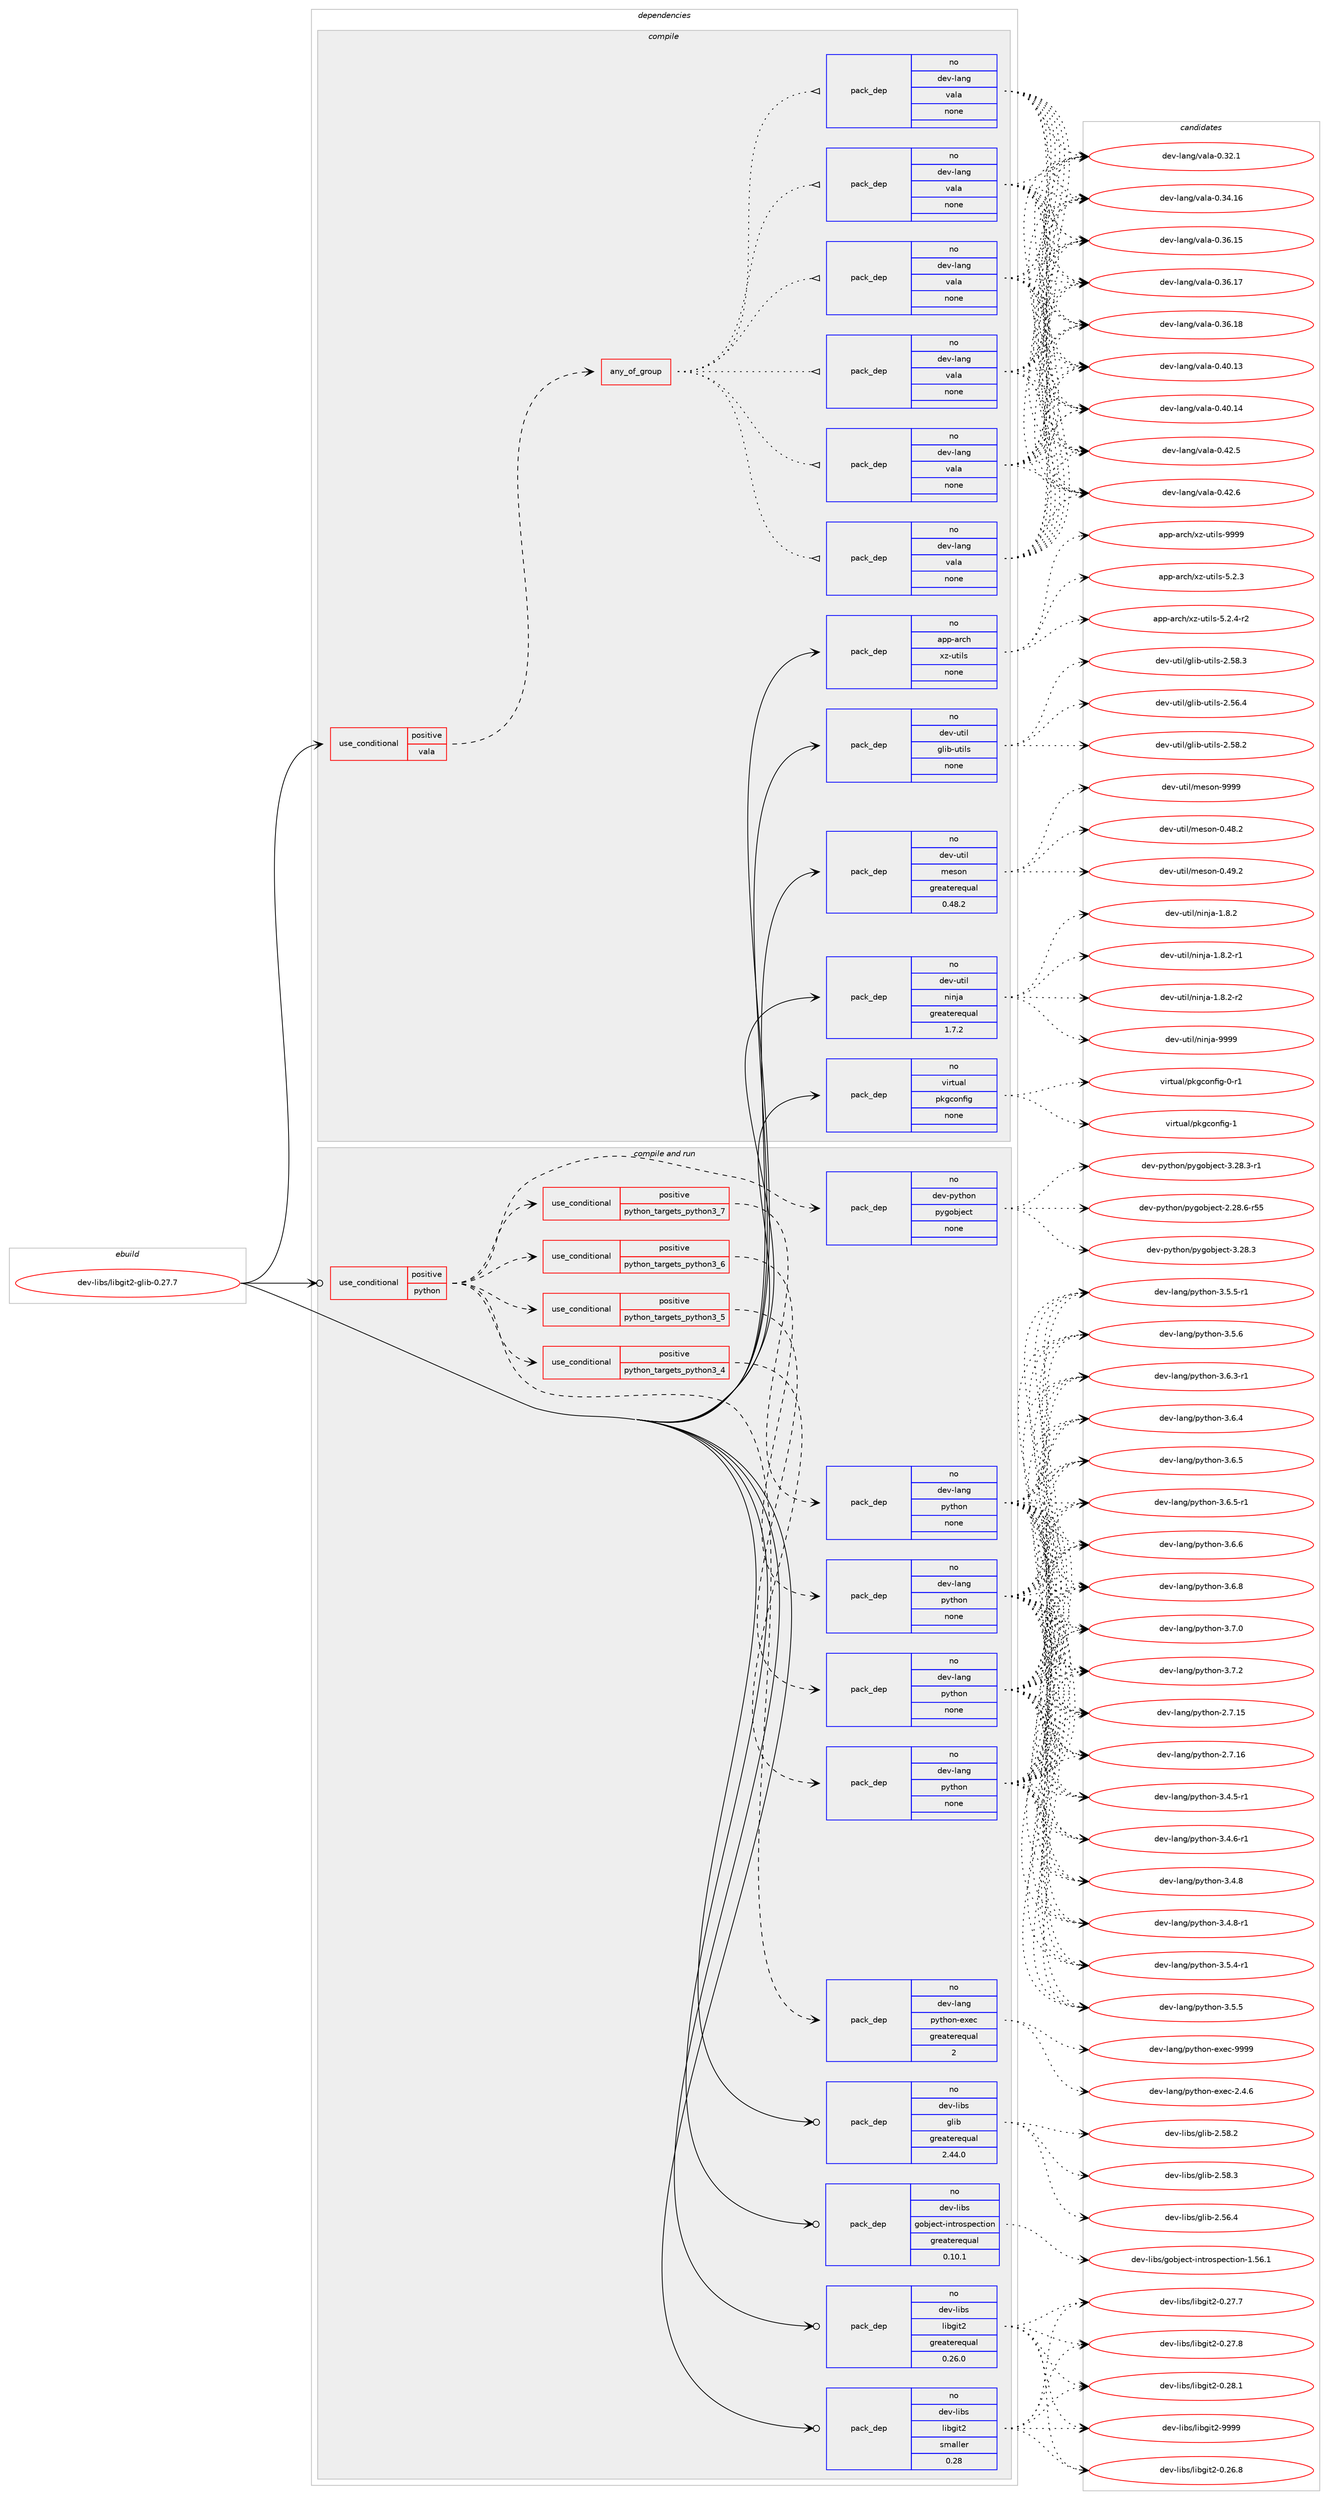 digraph prolog {

# *************
# Graph options
# *************

newrank=true;
concentrate=true;
compound=true;
graph [rankdir=LR,fontname=Helvetica,fontsize=10,ranksep=1.5];#, ranksep=2.5, nodesep=0.2];
edge  [arrowhead=vee];
node  [fontname=Helvetica,fontsize=10];

# **********
# The ebuild
# **********

subgraph cluster_leftcol {
color=gray;
rank=same;
label=<<i>ebuild</i>>;
id [label="dev-libs/libgit2-glib-0.27.7", color=red, width=4, href="../dev-libs/libgit2-glib-0.27.7.svg"];
}

# ****************
# The dependencies
# ****************

subgraph cluster_midcol {
color=gray;
label=<<i>dependencies</i>>;
subgraph cluster_compile {
fillcolor="#eeeeee";
style=filled;
label=<<i>compile</i>>;
subgraph cond366015 {
dependency1368051 [label=<<TABLE BORDER="0" CELLBORDER="1" CELLSPACING="0" CELLPADDING="4"><TR><TD ROWSPAN="3" CELLPADDING="10">use_conditional</TD></TR><TR><TD>positive</TD></TR><TR><TD>vala</TD></TR></TABLE>>, shape=none, color=red];
subgraph any22267 {
dependency1368052 [label=<<TABLE BORDER="0" CELLBORDER="1" CELLSPACING="0" CELLPADDING="4"><TR><TD CELLPADDING="10">any_of_group</TD></TR></TABLE>>, shape=none, color=red];subgraph pack979217 {
dependency1368053 [label=<<TABLE BORDER="0" CELLBORDER="1" CELLSPACING="0" CELLPADDING="4" WIDTH="220"><TR><TD ROWSPAN="6" CELLPADDING="30">pack_dep</TD></TR><TR><TD WIDTH="110">no</TD></TR><TR><TD>dev-lang</TD></TR><TR><TD>vala</TD></TR><TR><TD>none</TD></TR><TR><TD></TD></TR></TABLE>>, shape=none, color=blue];
}
dependency1368052:e -> dependency1368053:w [weight=20,style="dotted",arrowhead="oinv"];
subgraph pack979218 {
dependency1368054 [label=<<TABLE BORDER="0" CELLBORDER="1" CELLSPACING="0" CELLPADDING="4" WIDTH="220"><TR><TD ROWSPAN="6" CELLPADDING="30">pack_dep</TD></TR><TR><TD WIDTH="110">no</TD></TR><TR><TD>dev-lang</TD></TR><TR><TD>vala</TD></TR><TR><TD>none</TD></TR><TR><TD></TD></TR></TABLE>>, shape=none, color=blue];
}
dependency1368052:e -> dependency1368054:w [weight=20,style="dotted",arrowhead="oinv"];
subgraph pack979219 {
dependency1368055 [label=<<TABLE BORDER="0" CELLBORDER="1" CELLSPACING="0" CELLPADDING="4" WIDTH="220"><TR><TD ROWSPAN="6" CELLPADDING="30">pack_dep</TD></TR><TR><TD WIDTH="110">no</TD></TR><TR><TD>dev-lang</TD></TR><TR><TD>vala</TD></TR><TR><TD>none</TD></TR><TR><TD></TD></TR></TABLE>>, shape=none, color=blue];
}
dependency1368052:e -> dependency1368055:w [weight=20,style="dotted",arrowhead="oinv"];
subgraph pack979220 {
dependency1368056 [label=<<TABLE BORDER="0" CELLBORDER="1" CELLSPACING="0" CELLPADDING="4" WIDTH="220"><TR><TD ROWSPAN="6" CELLPADDING="30">pack_dep</TD></TR><TR><TD WIDTH="110">no</TD></TR><TR><TD>dev-lang</TD></TR><TR><TD>vala</TD></TR><TR><TD>none</TD></TR><TR><TD></TD></TR></TABLE>>, shape=none, color=blue];
}
dependency1368052:e -> dependency1368056:w [weight=20,style="dotted",arrowhead="oinv"];
subgraph pack979221 {
dependency1368057 [label=<<TABLE BORDER="0" CELLBORDER="1" CELLSPACING="0" CELLPADDING="4" WIDTH="220"><TR><TD ROWSPAN="6" CELLPADDING="30">pack_dep</TD></TR><TR><TD WIDTH="110">no</TD></TR><TR><TD>dev-lang</TD></TR><TR><TD>vala</TD></TR><TR><TD>none</TD></TR><TR><TD></TD></TR></TABLE>>, shape=none, color=blue];
}
dependency1368052:e -> dependency1368057:w [weight=20,style="dotted",arrowhead="oinv"];
subgraph pack979222 {
dependency1368058 [label=<<TABLE BORDER="0" CELLBORDER="1" CELLSPACING="0" CELLPADDING="4" WIDTH="220"><TR><TD ROWSPAN="6" CELLPADDING="30">pack_dep</TD></TR><TR><TD WIDTH="110">no</TD></TR><TR><TD>dev-lang</TD></TR><TR><TD>vala</TD></TR><TR><TD>none</TD></TR><TR><TD></TD></TR></TABLE>>, shape=none, color=blue];
}
dependency1368052:e -> dependency1368058:w [weight=20,style="dotted",arrowhead="oinv"];
}
dependency1368051:e -> dependency1368052:w [weight=20,style="dashed",arrowhead="vee"];
}
id:e -> dependency1368051:w [weight=20,style="solid",arrowhead="vee"];
subgraph pack979223 {
dependency1368059 [label=<<TABLE BORDER="0" CELLBORDER="1" CELLSPACING="0" CELLPADDING="4" WIDTH="220"><TR><TD ROWSPAN="6" CELLPADDING="30">pack_dep</TD></TR><TR><TD WIDTH="110">no</TD></TR><TR><TD>app-arch</TD></TR><TR><TD>xz-utils</TD></TR><TR><TD>none</TD></TR><TR><TD></TD></TR></TABLE>>, shape=none, color=blue];
}
id:e -> dependency1368059:w [weight=20,style="solid",arrowhead="vee"];
subgraph pack979224 {
dependency1368060 [label=<<TABLE BORDER="0" CELLBORDER="1" CELLSPACING="0" CELLPADDING="4" WIDTH="220"><TR><TD ROWSPAN="6" CELLPADDING="30">pack_dep</TD></TR><TR><TD WIDTH="110">no</TD></TR><TR><TD>dev-util</TD></TR><TR><TD>glib-utils</TD></TR><TR><TD>none</TD></TR><TR><TD></TD></TR></TABLE>>, shape=none, color=blue];
}
id:e -> dependency1368060:w [weight=20,style="solid",arrowhead="vee"];
subgraph pack979225 {
dependency1368061 [label=<<TABLE BORDER="0" CELLBORDER="1" CELLSPACING="0" CELLPADDING="4" WIDTH="220"><TR><TD ROWSPAN="6" CELLPADDING="30">pack_dep</TD></TR><TR><TD WIDTH="110">no</TD></TR><TR><TD>dev-util</TD></TR><TR><TD>meson</TD></TR><TR><TD>greaterequal</TD></TR><TR><TD>0.48.2</TD></TR></TABLE>>, shape=none, color=blue];
}
id:e -> dependency1368061:w [weight=20,style="solid",arrowhead="vee"];
subgraph pack979226 {
dependency1368062 [label=<<TABLE BORDER="0" CELLBORDER="1" CELLSPACING="0" CELLPADDING="4" WIDTH="220"><TR><TD ROWSPAN="6" CELLPADDING="30">pack_dep</TD></TR><TR><TD WIDTH="110">no</TD></TR><TR><TD>dev-util</TD></TR><TR><TD>ninja</TD></TR><TR><TD>greaterequal</TD></TR><TR><TD>1.7.2</TD></TR></TABLE>>, shape=none, color=blue];
}
id:e -> dependency1368062:w [weight=20,style="solid",arrowhead="vee"];
subgraph pack979227 {
dependency1368063 [label=<<TABLE BORDER="0" CELLBORDER="1" CELLSPACING="0" CELLPADDING="4" WIDTH="220"><TR><TD ROWSPAN="6" CELLPADDING="30">pack_dep</TD></TR><TR><TD WIDTH="110">no</TD></TR><TR><TD>virtual</TD></TR><TR><TD>pkgconfig</TD></TR><TR><TD>none</TD></TR><TR><TD></TD></TR></TABLE>>, shape=none, color=blue];
}
id:e -> dependency1368063:w [weight=20,style="solid",arrowhead="vee"];
}
subgraph cluster_compileandrun {
fillcolor="#eeeeee";
style=filled;
label=<<i>compile and run</i>>;
subgraph cond366016 {
dependency1368064 [label=<<TABLE BORDER="0" CELLBORDER="1" CELLSPACING="0" CELLPADDING="4"><TR><TD ROWSPAN="3" CELLPADDING="10">use_conditional</TD></TR><TR><TD>positive</TD></TR><TR><TD>python</TD></TR></TABLE>>, shape=none, color=red];
subgraph cond366017 {
dependency1368065 [label=<<TABLE BORDER="0" CELLBORDER="1" CELLSPACING="0" CELLPADDING="4"><TR><TD ROWSPAN="3" CELLPADDING="10">use_conditional</TD></TR><TR><TD>positive</TD></TR><TR><TD>python_targets_python3_4</TD></TR></TABLE>>, shape=none, color=red];
subgraph pack979228 {
dependency1368066 [label=<<TABLE BORDER="0" CELLBORDER="1" CELLSPACING="0" CELLPADDING="4" WIDTH="220"><TR><TD ROWSPAN="6" CELLPADDING="30">pack_dep</TD></TR><TR><TD WIDTH="110">no</TD></TR><TR><TD>dev-lang</TD></TR><TR><TD>python</TD></TR><TR><TD>none</TD></TR><TR><TD></TD></TR></TABLE>>, shape=none, color=blue];
}
dependency1368065:e -> dependency1368066:w [weight=20,style="dashed",arrowhead="vee"];
}
dependency1368064:e -> dependency1368065:w [weight=20,style="dashed",arrowhead="vee"];
subgraph cond366018 {
dependency1368067 [label=<<TABLE BORDER="0" CELLBORDER="1" CELLSPACING="0" CELLPADDING="4"><TR><TD ROWSPAN="3" CELLPADDING="10">use_conditional</TD></TR><TR><TD>positive</TD></TR><TR><TD>python_targets_python3_5</TD></TR></TABLE>>, shape=none, color=red];
subgraph pack979229 {
dependency1368068 [label=<<TABLE BORDER="0" CELLBORDER="1" CELLSPACING="0" CELLPADDING="4" WIDTH="220"><TR><TD ROWSPAN="6" CELLPADDING="30">pack_dep</TD></TR><TR><TD WIDTH="110">no</TD></TR><TR><TD>dev-lang</TD></TR><TR><TD>python</TD></TR><TR><TD>none</TD></TR><TR><TD></TD></TR></TABLE>>, shape=none, color=blue];
}
dependency1368067:e -> dependency1368068:w [weight=20,style="dashed",arrowhead="vee"];
}
dependency1368064:e -> dependency1368067:w [weight=20,style="dashed",arrowhead="vee"];
subgraph cond366019 {
dependency1368069 [label=<<TABLE BORDER="0" CELLBORDER="1" CELLSPACING="0" CELLPADDING="4"><TR><TD ROWSPAN="3" CELLPADDING="10">use_conditional</TD></TR><TR><TD>positive</TD></TR><TR><TD>python_targets_python3_6</TD></TR></TABLE>>, shape=none, color=red];
subgraph pack979230 {
dependency1368070 [label=<<TABLE BORDER="0" CELLBORDER="1" CELLSPACING="0" CELLPADDING="4" WIDTH="220"><TR><TD ROWSPAN="6" CELLPADDING="30">pack_dep</TD></TR><TR><TD WIDTH="110">no</TD></TR><TR><TD>dev-lang</TD></TR><TR><TD>python</TD></TR><TR><TD>none</TD></TR><TR><TD></TD></TR></TABLE>>, shape=none, color=blue];
}
dependency1368069:e -> dependency1368070:w [weight=20,style="dashed",arrowhead="vee"];
}
dependency1368064:e -> dependency1368069:w [weight=20,style="dashed",arrowhead="vee"];
subgraph cond366020 {
dependency1368071 [label=<<TABLE BORDER="0" CELLBORDER="1" CELLSPACING="0" CELLPADDING="4"><TR><TD ROWSPAN="3" CELLPADDING="10">use_conditional</TD></TR><TR><TD>positive</TD></TR><TR><TD>python_targets_python3_7</TD></TR></TABLE>>, shape=none, color=red];
subgraph pack979231 {
dependency1368072 [label=<<TABLE BORDER="0" CELLBORDER="1" CELLSPACING="0" CELLPADDING="4" WIDTH="220"><TR><TD ROWSPAN="6" CELLPADDING="30">pack_dep</TD></TR><TR><TD WIDTH="110">no</TD></TR><TR><TD>dev-lang</TD></TR><TR><TD>python</TD></TR><TR><TD>none</TD></TR><TR><TD></TD></TR></TABLE>>, shape=none, color=blue];
}
dependency1368071:e -> dependency1368072:w [weight=20,style="dashed",arrowhead="vee"];
}
dependency1368064:e -> dependency1368071:w [weight=20,style="dashed",arrowhead="vee"];
subgraph pack979232 {
dependency1368073 [label=<<TABLE BORDER="0" CELLBORDER="1" CELLSPACING="0" CELLPADDING="4" WIDTH="220"><TR><TD ROWSPAN="6" CELLPADDING="30">pack_dep</TD></TR><TR><TD WIDTH="110">no</TD></TR><TR><TD>dev-lang</TD></TR><TR><TD>python-exec</TD></TR><TR><TD>greaterequal</TD></TR><TR><TD>2</TD></TR></TABLE>>, shape=none, color=blue];
}
dependency1368064:e -> dependency1368073:w [weight=20,style="dashed",arrowhead="vee"];
subgraph pack979233 {
dependency1368074 [label=<<TABLE BORDER="0" CELLBORDER="1" CELLSPACING="0" CELLPADDING="4" WIDTH="220"><TR><TD ROWSPAN="6" CELLPADDING="30">pack_dep</TD></TR><TR><TD WIDTH="110">no</TD></TR><TR><TD>dev-python</TD></TR><TR><TD>pygobject</TD></TR><TR><TD>none</TD></TR><TR><TD></TD></TR></TABLE>>, shape=none, color=blue];
}
dependency1368064:e -> dependency1368074:w [weight=20,style="dashed",arrowhead="vee"];
}
id:e -> dependency1368064:w [weight=20,style="solid",arrowhead="odotvee"];
subgraph pack979234 {
dependency1368075 [label=<<TABLE BORDER="0" CELLBORDER="1" CELLSPACING="0" CELLPADDING="4" WIDTH="220"><TR><TD ROWSPAN="6" CELLPADDING="30">pack_dep</TD></TR><TR><TD WIDTH="110">no</TD></TR><TR><TD>dev-libs</TD></TR><TR><TD>glib</TD></TR><TR><TD>greaterequal</TD></TR><TR><TD>2.44.0</TD></TR></TABLE>>, shape=none, color=blue];
}
id:e -> dependency1368075:w [weight=20,style="solid",arrowhead="odotvee"];
subgraph pack979235 {
dependency1368076 [label=<<TABLE BORDER="0" CELLBORDER="1" CELLSPACING="0" CELLPADDING="4" WIDTH="220"><TR><TD ROWSPAN="6" CELLPADDING="30">pack_dep</TD></TR><TR><TD WIDTH="110">no</TD></TR><TR><TD>dev-libs</TD></TR><TR><TD>gobject-introspection</TD></TR><TR><TD>greaterequal</TD></TR><TR><TD>0.10.1</TD></TR></TABLE>>, shape=none, color=blue];
}
id:e -> dependency1368076:w [weight=20,style="solid",arrowhead="odotvee"];
subgraph pack979236 {
dependency1368077 [label=<<TABLE BORDER="0" CELLBORDER="1" CELLSPACING="0" CELLPADDING="4" WIDTH="220"><TR><TD ROWSPAN="6" CELLPADDING="30">pack_dep</TD></TR><TR><TD WIDTH="110">no</TD></TR><TR><TD>dev-libs</TD></TR><TR><TD>libgit2</TD></TR><TR><TD>greaterequal</TD></TR><TR><TD>0.26.0</TD></TR></TABLE>>, shape=none, color=blue];
}
id:e -> dependency1368077:w [weight=20,style="solid",arrowhead="odotvee"];
subgraph pack979237 {
dependency1368078 [label=<<TABLE BORDER="0" CELLBORDER="1" CELLSPACING="0" CELLPADDING="4" WIDTH="220"><TR><TD ROWSPAN="6" CELLPADDING="30">pack_dep</TD></TR><TR><TD WIDTH="110">no</TD></TR><TR><TD>dev-libs</TD></TR><TR><TD>libgit2</TD></TR><TR><TD>smaller</TD></TR><TR><TD>0.28</TD></TR></TABLE>>, shape=none, color=blue];
}
id:e -> dependency1368078:w [weight=20,style="solid",arrowhead="odotvee"];
}
subgraph cluster_run {
fillcolor="#eeeeee";
style=filled;
label=<<i>run</i>>;
}
}

# **************
# The candidates
# **************

subgraph cluster_choices {
rank=same;
color=gray;
label=<<i>candidates</i>>;

subgraph choice979217 {
color=black;
nodesep=1;
choice100101118451089711010347118971089745484651504649 [label="dev-lang/vala-0.32.1", color=red, width=4,href="../dev-lang/vala-0.32.1.svg"];
choice10010111845108971101034711897108974548465152464954 [label="dev-lang/vala-0.34.16", color=red, width=4,href="../dev-lang/vala-0.34.16.svg"];
choice10010111845108971101034711897108974548465154464953 [label="dev-lang/vala-0.36.15", color=red, width=4,href="../dev-lang/vala-0.36.15.svg"];
choice10010111845108971101034711897108974548465154464955 [label="dev-lang/vala-0.36.17", color=red, width=4,href="../dev-lang/vala-0.36.17.svg"];
choice10010111845108971101034711897108974548465154464956 [label="dev-lang/vala-0.36.18", color=red, width=4,href="../dev-lang/vala-0.36.18.svg"];
choice10010111845108971101034711897108974548465248464951 [label="dev-lang/vala-0.40.13", color=red, width=4,href="../dev-lang/vala-0.40.13.svg"];
choice10010111845108971101034711897108974548465248464952 [label="dev-lang/vala-0.40.14", color=red, width=4,href="../dev-lang/vala-0.40.14.svg"];
choice100101118451089711010347118971089745484652504653 [label="dev-lang/vala-0.42.5", color=red, width=4,href="../dev-lang/vala-0.42.5.svg"];
choice100101118451089711010347118971089745484652504654 [label="dev-lang/vala-0.42.6", color=red, width=4,href="../dev-lang/vala-0.42.6.svg"];
dependency1368053:e -> choice100101118451089711010347118971089745484651504649:w [style=dotted,weight="100"];
dependency1368053:e -> choice10010111845108971101034711897108974548465152464954:w [style=dotted,weight="100"];
dependency1368053:e -> choice10010111845108971101034711897108974548465154464953:w [style=dotted,weight="100"];
dependency1368053:e -> choice10010111845108971101034711897108974548465154464955:w [style=dotted,weight="100"];
dependency1368053:e -> choice10010111845108971101034711897108974548465154464956:w [style=dotted,weight="100"];
dependency1368053:e -> choice10010111845108971101034711897108974548465248464951:w [style=dotted,weight="100"];
dependency1368053:e -> choice10010111845108971101034711897108974548465248464952:w [style=dotted,weight="100"];
dependency1368053:e -> choice100101118451089711010347118971089745484652504653:w [style=dotted,weight="100"];
dependency1368053:e -> choice100101118451089711010347118971089745484652504654:w [style=dotted,weight="100"];
}
subgraph choice979218 {
color=black;
nodesep=1;
choice100101118451089711010347118971089745484651504649 [label="dev-lang/vala-0.32.1", color=red, width=4,href="../dev-lang/vala-0.32.1.svg"];
choice10010111845108971101034711897108974548465152464954 [label="dev-lang/vala-0.34.16", color=red, width=4,href="../dev-lang/vala-0.34.16.svg"];
choice10010111845108971101034711897108974548465154464953 [label="dev-lang/vala-0.36.15", color=red, width=4,href="../dev-lang/vala-0.36.15.svg"];
choice10010111845108971101034711897108974548465154464955 [label="dev-lang/vala-0.36.17", color=red, width=4,href="../dev-lang/vala-0.36.17.svg"];
choice10010111845108971101034711897108974548465154464956 [label="dev-lang/vala-0.36.18", color=red, width=4,href="../dev-lang/vala-0.36.18.svg"];
choice10010111845108971101034711897108974548465248464951 [label="dev-lang/vala-0.40.13", color=red, width=4,href="../dev-lang/vala-0.40.13.svg"];
choice10010111845108971101034711897108974548465248464952 [label="dev-lang/vala-0.40.14", color=red, width=4,href="../dev-lang/vala-0.40.14.svg"];
choice100101118451089711010347118971089745484652504653 [label="dev-lang/vala-0.42.5", color=red, width=4,href="../dev-lang/vala-0.42.5.svg"];
choice100101118451089711010347118971089745484652504654 [label="dev-lang/vala-0.42.6", color=red, width=4,href="../dev-lang/vala-0.42.6.svg"];
dependency1368054:e -> choice100101118451089711010347118971089745484651504649:w [style=dotted,weight="100"];
dependency1368054:e -> choice10010111845108971101034711897108974548465152464954:w [style=dotted,weight="100"];
dependency1368054:e -> choice10010111845108971101034711897108974548465154464953:w [style=dotted,weight="100"];
dependency1368054:e -> choice10010111845108971101034711897108974548465154464955:w [style=dotted,weight="100"];
dependency1368054:e -> choice10010111845108971101034711897108974548465154464956:w [style=dotted,weight="100"];
dependency1368054:e -> choice10010111845108971101034711897108974548465248464951:w [style=dotted,weight="100"];
dependency1368054:e -> choice10010111845108971101034711897108974548465248464952:w [style=dotted,weight="100"];
dependency1368054:e -> choice100101118451089711010347118971089745484652504653:w [style=dotted,weight="100"];
dependency1368054:e -> choice100101118451089711010347118971089745484652504654:w [style=dotted,weight="100"];
}
subgraph choice979219 {
color=black;
nodesep=1;
choice100101118451089711010347118971089745484651504649 [label="dev-lang/vala-0.32.1", color=red, width=4,href="../dev-lang/vala-0.32.1.svg"];
choice10010111845108971101034711897108974548465152464954 [label="dev-lang/vala-0.34.16", color=red, width=4,href="../dev-lang/vala-0.34.16.svg"];
choice10010111845108971101034711897108974548465154464953 [label="dev-lang/vala-0.36.15", color=red, width=4,href="../dev-lang/vala-0.36.15.svg"];
choice10010111845108971101034711897108974548465154464955 [label="dev-lang/vala-0.36.17", color=red, width=4,href="../dev-lang/vala-0.36.17.svg"];
choice10010111845108971101034711897108974548465154464956 [label="dev-lang/vala-0.36.18", color=red, width=4,href="../dev-lang/vala-0.36.18.svg"];
choice10010111845108971101034711897108974548465248464951 [label="dev-lang/vala-0.40.13", color=red, width=4,href="../dev-lang/vala-0.40.13.svg"];
choice10010111845108971101034711897108974548465248464952 [label="dev-lang/vala-0.40.14", color=red, width=4,href="../dev-lang/vala-0.40.14.svg"];
choice100101118451089711010347118971089745484652504653 [label="dev-lang/vala-0.42.5", color=red, width=4,href="../dev-lang/vala-0.42.5.svg"];
choice100101118451089711010347118971089745484652504654 [label="dev-lang/vala-0.42.6", color=red, width=4,href="../dev-lang/vala-0.42.6.svg"];
dependency1368055:e -> choice100101118451089711010347118971089745484651504649:w [style=dotted,weight="100"];
dependency1368055:e -> choice10010111845108971101034711897108974548465152464954:w [style=dotted,weight="100"];
dependency1368055:e -> choice10010111845108971101034711897108974548465154464953:w [style=dotted,weight="100"];
dependency1368055:e -> choice10010111845108971101034711897108974548465154464955:w [style=dotted,weight="100"];
dependency1368055:e -> choice10010111845108971101034711897108974548465154464956:w [style=dotted,weight="100"];
dependency1368055:e -> choice10010111845108971101034711897108974548465248464951:w [style=dotted,weight="100"];
dependency1368055:e -> choice10010111845108971101034711897108974548465248464952:w [style=dotted,weight="100"];
dependency1368055:e -> choice100101118451089711010347118971089745484652504653:w [style=dotted,weight="100"];
dependency1368055:e -> choice100101118451089711010347118971089745484652504654:w [style=dotted,weight="100"];
}
subgraph choice979220 {
color=black;
nodesep=1;
choice100101118451089711010347118971089745484651504649 [label="dev-lang/vala-0.32.1", color=red, width=4,href="../dev-lang/vala-0.32.1.svg"];
choice10010111845108971101034711897108974548465152464954 [label="dev-lang/vala-0.34.16", color=red, width=4,href="../dev-lang/vala-0.34.16.svg"];
choice10010111845108971101034711897108974548465154464953 [label="dev-lang/vala-0.36.15", color=red, width=4,href="../dev-lang/vala-0.36.15.svg"];
choice10010111845108971101034711897108974548465154464955 [label="dev-lang/vala-0.36.17", color=red, width=4,href="../dev-lang/vala-0.36.17.svg"];
choice10010111845108971101034711897108974548465154464956 [label="dev-lang/vala-0.36.18", color=red, width=4,href="../dev-lang/vala-0.36.18.svg"];
choice10010111845108971101034711897108974548465248464951 [label="dev-lang/vala-0.40.13", color=red, width=4,href="../dev-lang/vala-0.40.13.svg"];
choice10010111845108971101034711897108974548465248464952 [label="dev-lang/vala-0.40.14", color=red, width=4,href="../dev-lang/vala-0.40.14.svg"];
choice100101118451089711010347118971089745484652504653 [label="dev-lang/vala-0.42.5", color=red, width=4,href="../dev-lang/vala-0.42.5.svg"];
choice100101118451089711010347118971089745484652504654 [label="dev-lang/vala-0.42.6", color=red, width=4,href="../dev-lang/vala-0.42.6.svg"];
dependency1368056:e -> choice100101118451089711010347118971089745484651504649:w [style=dotted,weight="100"];
dependency1368056:e -> choice10010111845108971101034711897108974548465152464954:w [style=dotted,weight="100"];
dependency1368056:e -> choice10010111845108971101034711897108974548465154464953:w [style=dotted,weight="100"];
dependency1368056:e -> choice10010111845108971101034711897108974548465154464955:w [style=dotted,weight="100"];
dependency1368056:e -> choice10010111845108971101034711897108974548465154464956:w [style=dotted,weight="100"];
dependency1368056:e -> choice10010111845108971101034711897108974548465248464951:w [style=dotted,weight="100"];
dependency1368056:e -> choice10010111845108971101034711897108974548465248464952:w [style=dotted,weight="100"];
dependency1368056:e -> choice100101118451089711010347118971089745484652504653:w [style=dotted,weight="100"];
dependency1368056:e -> choice100101118451089711010347118971089745484652504654:w [style=dotted,weight="100"];
}
subgraph choice979221 {
color=black;
nodesep=1;
choice100101118451089711010347118971089745484651504649 [label="dev-lang/vala-0.32.1", color=red, width=4,href="../dev-lang/vala-0.32.1.svg"];
choice10010111845108971101034711897108974548465152464954 [label="dev-lang/vala-0.34.16", color=red, width=4,href="../dev-lang/vala-0.34.16.svg"];
choice10010111845108971101034711897108974548465154464953 [label="dev-lang/vala-0.36.15", color=red, width=4,href="../dev-lang/vala-0.36.15.svg"];
choice10010111845108971101034711897108974548465154464955 [label="dev-lang/vala-0.36.17", color=red, width=4,href="../dev-lang/vala-0.36.17.svg"];
choice10010111845108971101034711897108974548465154464956 [label="dev-lang/vala-0.36.18", color=red, width=4,href="../dev-lang/vala-0.36.18.svg"];
choice10010111845108971101034711897108974548465248464951 [label="dev-lang/vala-0.40.13", color=red, width=4,href="../dev-lang/vala-0.40.13.svg"];
choice10010111845108971101034711897108974548465248464952 [label="dev-lang/vala-0.40.14", color=red, width=4,href="../dev-lang/vala-0.40.14.svg"];
choice100101118451089711010347118971089745484652504653 [label="dev-lang/vala-0.42.5", color=red, width=4,href="../dev-lang/vala-0.42.5.svg"];
choice100101118451089711010347118971089745484652504654 [label="dev-lang/vala-0.42.6", color=red, width=4,href="../dev-lang/vala-0.42.6.svg"];
dependency1368057:e -> choice100101118451089711010347118971089745484651504649:w [style=dotted,weight="100"];
dependency1368057:e -> choice10010111845108971101034711897108974548465152464954:w [style=dotted,weight="100"];
dependency1368057:e -> choice10010111845108971101034711897108974548465154464953:w [style=dotted,weight="100"];
dependency1368057:e -> choice10010111845108971101034711897108974548465154464955:w [style=dotted,weight="100"];
dependency1368057:e -> choice10010111845108971101034711897108974548465154464956:w [style=dotted,weight="100"];
dependency1368057:e -> choice10010111845108971101034711897108974548465248464951:w [style=dotted,weight="100"];
dependency1368057:e -> choice10010111845108971101034711897108974548465248464952:w [style=dotted,weight="100"];
dependency1368057:e -> choice100101118451089711010347118971089745484652504653:w [style=dotted,weight="100"];
dependency1368057:e -> choice100101118451089711010347118971089745484652504654:w [style=dotted,weight="100"];
}
subgraph choice979222 {
color=black;
nodesep=1;
choice100101118451089711010347118971089745484651504649 [label="dev-lang/vala-0.32.1", color=red, width=4,href="../dev-lang/vala-0.32.1.svg"];
choice10010111845108971101034711897108974548465152464954 [label="dev-lang/vala-0.34.16", color=red, width=4,href="../dev-lang/vala-0.34.16.svg"];
choice10010111845108971101034711897108974548465154464953 [label="dev-lang/vala-0.36.15", color=red, width=4,href="../dev-lang/vala-0.36.15.svg"];
choice10010111845108971101034711897108974548465154464955 [label="dev-lang/vala-0.36.17", color=red, width=4,href="../dev-lang/vala-0.36.17.svg"];
choice10010111845108971101034711897108974548465154464956 [label="dev-lang/vala-0.36.18", color=red, width=4,href="../dev-lang/vala-0.36.18.svg"];
choice10010111845108971101034711897108974548465248464951 [label="dev-lang/vala-0.40.13", color=red, width=4,href="../dev-lang/vala-0.40.13.svg"];
choice10010111845108971101034711897108974548465248464952 [label="dev-lang/vala-0.40.14", color=red, width=4,href="../dev-lang/vala-0.40.14.svg"];
choice100101118451089711010347118971089745484652504653 [label="dev-lang/vala-0.42.5", color=red, width=4,href="../dev-lang/vala-0.42.5.svg"];
choice100101118451089711010347118971089745484652504654 [label="dev-lang/vala-0.42.6", color=red, width=4,href="../dev-lang/vala-0.42.6.svg"];
dependency1368058:e -> choice100101118451089711010347118971089745484651504649:w [style=dotted,weight="100"];
dependency1368058:e -> choice10010111845108971101034711897108974548465152464954:w [style=dotted,weight="100"];
dependency1368058:e -> choice10010111845108971101034711897108974548465154464953:w [style=dotted,weight="100"];
dependency1368058:e -> choice10010111845108971101034711897108974548465154464955:w [style=dotted,weight="100"];
dependency1368058:e -> choice10010111845108971101034711897108974548465154464956:w [style=dotted,weight="100"];
dependency1368058:e -> choice10010111845108971101034711897108974548465248464951:w [style=dotted,weight="100"];
dependency1368058:e -> choice10010111845108971101034711897108974548465248464952:w [style=dotted,weight="100"];
dependency1368058:e -> choice100101118451089711010347118971089745484652504653:w [style=dotted,weight="100"];
dependency1368058:e -> choice100101118451089711010347118971089745484652504654:w [style=dotted,weight="100"];
}
subgraph choice979223 {
color=black;
nodesep=1;
choice971121124597114991044712012245117116105108115455346504651 [label="app-arch/xz-utils-5.2.3", color=red, width=4,href="../app-arch/xz-utils-5.2.3.svg"];
choice9711211245971149910447120122451171161051081154553465046524511450 [label="app-arch/xz-utils-5.2.4-r2", color=red, width=4,href="../app-arch/xz-utils-5.2.4-r2.svg"];
choice9711211245971149910447120122451171161051081154557575757 [label="app-arch/xz-utils-9999", color=red, width=4,href="../app-arch/xz-utils-9999.svg"];
dependency1368059:e -> choice971121124597114991044712012245117116105108115455346504651:w [style=dotted,weight="100"];
dependency1368059:e -> choice9711211245971149910447120122451171161051081154553465046524511450:w [style=dotted,weight="100"];
dependency1368059:e -> choice9711211245971149910447120122451171161051081154557575757:w [style=dotted,weight="100"];
}
subgraph choice979224 {
color=black;
nodesep=1;
choice1001011184511711610510847103108105984511711610510811545504653544652 [label="dev-util/glib-utils-2.56.4", color=red, width=4,href="../dev-util/glib-utils-2.56.4.svg"];
choice1001011184511711610510847103108105984511711610510811545504653564650 [label="dev-util/glib-utils-2.58.2", color=red, width=4,href="../dev-util/glib-utils-2.58.2.svg"];
choice1001011184511711610510847103108105984511711610510811545504653564651 [label="dev-util/glib-utils-2.58.3", color=red, width=4,href="../dev-util/glib-utils-2.58.3.svg"];
dependency1368060:e -> choice1001011184511711610510847103108105984511711610510811545504653544652:w [style=dotted,weight="100"];
dependency1368060:e -> choice1001011184511711610510847103108105984511711610510811545504653564650:w [style=dotted,weight="100"];
dependency1368060:e -> choice1001011184511711610510847103108105984511711610510811545504653564651:w [style=dotted,weight="100"];
}
subgraph choice979225 {
color=black;
nodesep=1;
choice100101118451171161051084710910111511111045484652564650 [label="dev-util/meson-0.48.2", color=red, width=4,href="../dev-util/meson-0.48.2.svg"];
choice100101118451171161051084710910111511111045484652574650 [label="dev-util/meson-0.49.2", color=red, width=4,href="../dev-util/meson-0.49.2.svg"];
choice10010111845117116105108471091011151111104557575757 [label="dev-util/meson-9999", color=red, width=4,href="../dev-util/meson-9999.svg"];
dependency1368061:e -> choice100101118451171161051084710910111511111045484652564650:w [style=dotted,weight="100"];
dependency1368061:e -> choice100101118451171161051084710910111511111045484652574650:w [style=dotted,weight="100"];
dependency1368061:e -> choice10010111845117116105108471091011151111104557575757:w [style=dotted,weight="100"];
}
subgraph choice979226 {
color=black;
nodesep=1;
choice100101118451171161051084711010511010697454946564650 [label="dev-util/ninja-1.8.2", color=red, width=4,href="../dev-util/ninja-1.8.2.svg"];
choice1001011184511711610510847110105110106974549465646504511449 [label="dev-util/ninja-1.8.2-r1", color=red, width=4,href="../dev-util/ninja-1.8.2-r1.svg"];
choice1001011184511711610510847110105110106974549465646504511450 [label="dev-util/ninja-1.8.2-r2", color=red, width=4,href="../dev-util/ninja-1.8.2-r2.svg"];
choice1001011184511711610510847110105110106974557575757 [label="dev-util/ninja-9999", color=red, width=4,href="../dev-util/ninja-9999.svg"];
dependency1368062:e -> choice100101118451171161051084711010511010697454946564650:w [style=dotted,weight="100"];
dependency1368062:e -> choice1001011184511711610510847110105110106974549465646504511449:w [style=dotted,weight="100"];
dependency1368062:e -> choice1001011184511711610510847110105110106974549465646504511450:w [style=dotted,weight="100"];
dependency1368062:e -> choice1001011184511711610510847110105110106974557575757:w [style=dotted,weight="100"];
}
subgraph choice979227 {
color=black;
nodesep=1;
choice11810511411611797108471121071039911111010210510345484511449 [label="virtual/pkgconfig-0-r1", color=red, width=4,href="../virtual/pkgconfig-0-r1.svg"];
choice1181051141161179710847112107103991111101021051034549 [label="virtual/pkgconfig-1", color=red, width=4,href="../virtual/pkgconfig-1.svg"];
dependency1368063:e -> choice11810511411611797108471121071039911111010210510345484511449:w [style=dotted,weight="100"];
dependency1368063:e -> choice1181051141161179710847112107103991111101021051034549:w [style=dotted,weight="100"];
}
subgraph choice979228 {
color=black;
nodesep=1;
choice10010111845108971101034711212111610411111045504655464953 [label="dev-lang/python-2.7.15", color=red, width=4,href="../dev-lang/python-2.7.15.svg"];
choice10010111845108971101034711212111610411111045504655464954 [label="dev-lang/python-2.7.16", color=red, width=4,href="../dev-lang/python-2.7.16.svg"];
choice1001011184510897110103471121211161041111104551465246534511449 [label="dev-lang/python-3.4.5-r1", color=red, width=4,href="../dev-lang/python-3.4.5-r1.svg"];
choice1001011184510897110103471121211161041111104551465246544511449 [label="dev-lang/python-3.4.6-r1", color=red, width=4,href="../dev-lang/python-3.4.6-r1.svg"];
choice100101118451089711010347112121116104111110455146524656 [label="dev-lang/python-3.4.8", color=red, width=4,href="../dev-lang/python-3.4.8.svg"];
choice1001011184510897110103471121211161041111104551465246564511449 [label="dev-lang/python-3.4.8-r1", color=red, width=4,href="../dev-lang/python-3.4.8-r1.svg"];
choice1001011184510897110103471121211161041111104551465346524511449 [label="dev-lang/python-3.5.4-r1", color=red, width=4,href="../dev-lang/python-3.5.4-r1.svg"];
choice100101118451089711010347112121116104111110455146534653 [label="dev-lang/python-3.5.5", color=red, width=4,href="../dev-lang/python-3.5.5.svg"];
choice1001011184510897110103471121211161041111104551465346534511449 [label="dev-lang/python-3.5.5-r1", color=red, width=4,href="../dev-lang/python-3.5.5-r1.svg"];
choice100101118451089711010347112121116104111110455146534654 [label="dev-lang/python-3.5.6", color=red, width=4,href="../dev-lang/python-3.5.6.svg"];
choice1001011184510897110103471121211161041111104551465446514511449 [label="dev-lang/python-3.6.3-r1", color=red, width=4,href="../dev-lang/python-3.6.3-r1.svg"];
choice100101118451089711010347112121116104111110455146544652 [label="dev-lang/python-3.6.4", color=red, width=4,href="../dev-lang/python-3.6.4.svg"];
choice100101118451089711010347112121116104111110455146544653 [label="dev-lang/python-3.6.5", color=red, width=4,href="../dev-lang/python-3.6.5.svg"];
choice1001011184510897110103471121211161041111104551465446534511449 [label="dev-lang/python-3.6.5-r1", color=red, width=4,href="../dev-lang/python-3.6.5-r1.svg"];
choice100101118451089711010347112121116104111110455146544654 [label="dev-lang/python-3.6.6", color=red, width=4,href="../dev-lang/python-3.6.6.svg"];
choice100101118451089711010347112121116104111110455146544656 [label="dev-lang/python-3.6.8", color=red, width=4,href="../dev-lang/python-3.6.8.svg"];
choice100101118451089711010347112121116104111110455146554648 [label="dev-lang/python-3.7.0", color=red, width=4,href="../dev-lang/python-3.7.0.svg"];
choice100101118451089711010347112121116104111110455146554650 [label="dev-lang/python-3.7.2", color=red, width=4,href="../dev-lang/python-3.7.2.svg"];
dependency1368066:e -> choice10010111845108971101034711212111610411111045504655464953:w [style=dotted,weight="100"];
dependency1368066:e -> choice10010111845108971101034711212111610411111045504655464954:w [style=dotted,weight="100"];
dependency1368066:e -> choice1001011184510897110103471121211161041111104551465246534511449:w [style=dotted,weight="100"];
dependency1368066:e -> choice1001011184510897110103471121211161041111104551465246544511449:w [style=dotted,weight="100"];
dependency1368066:e -> choice100101118451089711010347112121116104111110455146524656:w [style=dotted,weight="100"];
dependency1368066:e -> choice1001011184510897110103471121211161041111104551465246564511449:w [style=dotted,weight="100"];
dependency1368066:e -> choice1001011184510897110103471121211161041111104551465346524511449:w [style=dotted,weight="100"];
dependency1368066:e -> choice100101118451089711010347112121116104111110455146534653:w [style=dotted,weight="100"];
dependency1368066:e -> choice1001011184510897110103471121211161041111104551465346534511449:w [style=dotted,weight="100"];
dependency1368066:e -> choice100101118451089711010347112121116104111110455146534654:w [style=dotted,weight="100"];
dependency1368066:e -> choice1001011184510897110103471121211161041111104551465446514511449:w [style=dotted,weight="100"];
dependency1368066:e -> choice100101118451089711010347112121116104111110455146544652:w [style=dotted,weight="100"];
dependency1368066:e -> choice100101118451089711010347112121116104111110455146544653:w [style=dotted,weight="100"];
dependency1368066:e -> choice1001011184510897110103471121211161041111104551465446534511449:w [style=dotted,weight="100"];
dependency1368066:e -> choice100101118451089711010347112121116104111110455146544654:w [style=dotted,weight="100"];
dependency1368066:e -> choice100101118451089711010347112121116104111110455146544656:w [style=dotted,weight="100"];
dependency1368066:e -> choice100101118451089711010347112121116104111110455146554648:w [style=dotted,weight="100"];
dependency1368066:e -> choice100101118451089711010347112121116104111110455146554650:w [style=dotted,weight="100"];
}
subgraph choice979229 {
color=black;
nodesep=1;
choice10010111845108971101034711212111610411111045504655464953 [label="dev-lang/python-2.7.15", color=red, width=4,href="../dev-lang/python-2.7.15.svg"];
choice10010111845108971101034711212111610411111045504655464954 [label="dev-lang/python-2.7.16", color=red, width=4,href="../dev-lang/python-2.7.16.svg"];
choice1001011184510897110103471121211161041111104551465246534511449 [label="dev-lang/python-3.4.5-r1", color=red, width=4,href="../dev-lang/python-3.4.5-r1.svg"];
choice1001011184510897110103471121211161041111104551465246544511449 [label="dev-lang/python-3.4.6-r1", color=red, width=4,href="../dev-lang/python-3.4.6-r1.svg"];
choice100101118451089711010347112121116104111110455146524656 [label="dev-lang/python-3.4.8", color=red, width=4,href="../dev-lang/python-3.4.8.svg"];
choice1001011184510897110103471121211161041111104551465246564511449 [label="dev-lang/python-3.4.8-r1", color=red, width=4,href="../dev-lang/python-3.4.8-r1.svg"];
choice1001011184510897110103471121211161041111104551465346524511449 [label="dev-lang/python-3.5.4-r1", color=red, width=4,href="../dev-lang/python-3.5.4-r1.svg"];
choice100101118451089711010347112121116104111110455146534653 [label="dev-lang/python-3.5.5", color=red, width=4,href="../dev-lang/python-3.5.5.svg"];
choice1001011184510897110103471121211161041111104551465346534511449 [label="dev-lang/python-3.5.5-r1", color=red, width=4,href="../dev-lang/python-3.5.5-r1.svg"];
choice100101118451089711010347112121116104111110455146534654 [label="dev-lang/python-3.5.6", color=red, width=4,href="../dev-lang/python-3.5.6.svg"];
choice1001011184510897110103471121211161041111104551465446514511449 [label="dev-lang/python-3.6.3-r1", color=red, width=4,href="../dev-lang/python-3.6.3-r1.svg"];
choice100101118451089711010347112121116104111110455146544652 [label="dev-lang/python-3.6.4", color=red, width=4,href="../dev-lang/python-3.6.4.svg"];
choice100101118451089711010347112121116104111110455146544653 [label="dev-lang/python-3.6.5", color=red, width=4,href="../dev-lang/python-3.6.5.svg"];
choice1001011184510897110103471121211161041111104551465446534511449 [label="dev-lang/python-3.6.5-r1", color=red, width=4,href="../dev-lang/python-3.6.5-r1.svg"];
choice100101118451089711010347112121116104111110455146544654 [label="dev-lang/python-3.6.6", color=red, width=4,href="../dev-lang/python-3.6.6.svg"];
choice100101118451089711010347112121116104111110455146544656 [label="dev-lang/python-3.6.8", color=red, width=4,href="../dev-lang/python-3.6.8.svg"];
choice100101118451089711010347112121116104111110455146554648 [label="dev-lang/python-3.7.0", color=red, width=4,href="../dev-lang/python-3.7.0.svg"];
choice100101118451089711010347112121116104111110455146554650 [label="dev-lang/python-3.7.2", color=red, width=4,href="../dev-lang/python-3.7.2.svg"];
dependency1368068:e -> choice10010111845108971101034711212111610411111045504655464953:w [style=dotted,weight="100"];
dependency1368068:e -> choice10010111845108971101034711212111610411111045504655464954:w [style=dotted,weight="100"];
dependency1368068:e -> choice1001011184510897110103471121211161041111104551465246534511449:w [style=dotted,weight="100"];
dependency1368068:e -> choice1001011184510897110103471121211161041111104551465246544511449:w [style=dotted,weight="100"];
dependency1368068:e -> choice100101118451089711010347112121116104111110455146524656:w [style=dotted,weight="100"];
dependency1368068:e -> choice1001011184510897110103471121211161041111104551465246564511449:w [style=dotted,weight="100"];
dependency1368068:e -> choice1001011184510897110103471121211161041111104551465346524511449:w [style=dotted,weight="100"];
dependency1368068:e -> choice100101118451089711010347112121116104111110455146534653:w [style=dotted,weight="100"];
dependency1368068:e -> choice1001011184510897110103471121211161041111104551465346534511449:w [style=dotted,weight="100"];
dependency1368068:e -> choice100101118451089711010347112121116104111110455146534654:w [style=dotted,weight="100"];
dependency1368068:e -> choice1001011184510897110103471121211161041111104551465446514511449:w [style=dotted,weight="100"];
dependency1368068:e -> choice100101118451089711010347112121116104111110455146544652:w [style=dotted,weight="100"];
dependency1368068:e -> choice100101118451089711010347112121116104111110455146544653:w [style=dotted,weight="100"];
dependency1368068:e -> choice1001011184510897110103471121211161041111104551465446534511449:w [style=dotted,weight="100"];
dependency1368068:e -> choice100101118451089711010347112121116104111110455146544654:w [style=dotted,weight="100"];
dependency1368068:e -> choice100101118451089711010347112121116104111110455146544656:w [style=dotted,weight="100"];
dependency1368068:e -> choice100101118451089711010347112121116104111110455146554648:w [style=dotted,weight="100"];
dependency1368068:e -> choice100101118451089711010347112121116104111110455146554650:w [style=dotted,weight="100"];
}
subgraph choice979230 {
color=black;
nodesep=1;
choice10010111845108971101034711212111610411111045504655464953 [label="dev-lang/python-2.7.15", color=red, width=4,href="../dev-lang/python-2.7.15.svg"];
choice10010111845108971101034711212111610411111045504655464954 [label="dev-lang/python-2.7.16", color=red, width=4,href="../dev-lang/python-2.7.16.svg"];
choice1001011184510897110103471121211161041111104551465246534511449 [label="dev-lang/python-3.4.5-r1", color=red, width=4,href="../dev-lang/python-3.4.5-r1.svg"];
choice1001011184510897110103471121211161041111104551465246544511449 [label="dev-lang/python-3.4.6-r1", color=red, width=4,href="../dev-lang/python-3.4.6-r1.svg"];
choice100101118451089711010347112121116104111110455146524656 [label="dev-lang/python-3.4.8", color=red, width=4,href="../dev-lang/python-3.4.8.svg"];
choice1001011184510897110103471121211161041111104551465246564511449 [label="dev-lang/python-3.4.8-r1", color=red, width=4,href="../dev-lang/python-3.4.8-r1.svg"];
choice1001011184510897110103471121211161041111104551465346524511449 [label="dev-lang/python-3.5.4-r1", color=red, width=4,href="../dev-lang/python-3.5.4-r1.svg"];
choice100101118451089711010347112121116104111110455146534653 [label="dev-lang/python-3.5.5", color=red, width=4,href="../dev-lang/python-3.5.5.svg"];
choice1001011184510897110103471121211161041111104551465346534511449 [label="dev-lang/python-3.5.5-r1", color=red, width=4,href="../dev-lang/python-3.5.5-r1.svg"];
choice100101118451089711010347112121116104111110455146534654 [label="dev-lang/python-3.5.6", color=red, width=4,href="../dev-lang/python-3.5.6.svg"];
choice1001011184510897110103471121211161041111104551465446514511449 [label="dev-lang/python-3.6.3-r1", color=red, width=4,href="../dev-lang/python-3.6.3-r1.svg"];
choice100101118451089711010347112121116104111110455146544652 [label="dev-lang/python-3.6.4", color=red, width=4,href="../dev-lang/python-3.6.4.svg"];
choice100101118451089711010347112121116104111110455146544653 [label="dev-lang/python-3.6.5", color=red, width=4,href="../dev-lang/python-3.6.5.svg"];
choice1001011184510897110103471121211161041111104551465446534511449 [label="dev-lang/python-3.6.5-r1", color=red, width=4,href="../dev-lang/python-3.6.5-r1.svg"];
choice100101118451089711010347112121116104111110455146544654 [label="dev-lang/python-3.6.6", color=red, width=4,href="../dev-lang/python-3.6.6.svg"];
choice100101118451089711010347112121116104111110455146544656 [label="dev-lang/python-3.6.8", color=red, width=4,href="../dev-lang/python-3.6.8.svg"];
choice100101118451089711010347112121116104111110455146554648 [label="dev-lang/python-3.7.0", color=red, width=4,href="../dev-lang/python-3.7.0.svg"];
choice100101118451089711010347112121116104111110455146554650 [label="dev-lang/python-3.7.2", color=red, width=4,href="../dev-lang/python-3.7.2.svg"];
dependency1368070:e -> choice10010111845108971101034711212111610411111045504655464953:w [style=dotted,weight="100"];
dependency1368070:e -> choice10010111845108971101034711212111610411111045504655464954:w [style=dotted,weight="100"];
dependency1368070:e -> choice1001011184510897110103471121211161041111104551465246534511449:w [style=dotted,weight="100"];
dependency1368070:e -> choice1001011184510897110103471121211161041111104551465246544511449:w [style=dotted,weight="100"];
dependency1368070:e -> choice100101118451089711010347112121116104111110455146524656:w [style=dotted,weight="100"];
dependency1368070:e -> choice1001011184510897110103471121211161041111104551465246564511449:w [style=dotted,weight="100"];
dependency1368070:e -> choice1001011184510897110103471121211161041111104551465346524511449:w [style=dotted,weight="100"];
dependency1368070:e -> choice100101118451089711010347112121116104111110455146534653:w [style=dotted,weight="100"];
dependency1368070:e -> choice1001011184510897110103471121211161041111104551465346534511449:w [style=dotted,weight="100"];
dependency1368070:e -> choice100101118451089711010347112121116104111110455146534654:w [style=dotted,weight="100"];
dependency1368070:e -> choice1001011184510897110103471121211161041111104551465446514511449:w [style=dotted,weight="100"];
dependency1368070:e -> choice100101118451089711010347112121116104111110455146544652:w [style=dotted,weight="100"];
dependency1368070:e -> choice100101118451089711010347112121116104111110455146544653:w [style=dotted,weight="100"];
dependency1368070:e -> choice1001011184510897110103471121211161041111104551465446534511449:w [style=dotted,weight="100"];
dependency1368070:e -> choice100101118451089711010347112121116104111110455146544654:w [style=dotted,weight="100"];
dependency1368070:e -> choice100101118451089711010347112121116104111110455146544656:w [style=dotted,weight="100"];
dependency1368070:e -> choice100101118451089711010347112121116104111110455146554648:w [style=dotted,weight="100"];
dependency1368070:e -> choice100101118451089711010347112121116104111110455146554650:w [style=dotted,weight="100"];
}
subgraph choice979231 {
color=black;
nodesep=1;
choice10010111845108971101034711212111610411111045504655464953 [label="dev-lang/python-2.7.15", color=red, width=4,href="../dev-lang/python-2.7.15.svg"];
choice10010111845108971101034711212111610411111045504655464954 [label="dev-lang/python-2.7.16", color=red, width=4,href="../dev-lang/python-2.7.16.svg"];
choice1001011184510897110103471121211161041111104551465246534511449 [label="dev-lang/python-3.4.5-r1", color=red, width=4,href="../dev-lang/python-3.4.5-r1.svg"];
choice1001011184510897110103471121211161041111104551465246544511449 [label="dev-lang/python-3.4.6-r1", color=red, width=4,href="../dev-lang/python-3.4.6-r1.svg"];
choice100101118451089711010347112121116104111110455146524656 [label="dev-lang/python-3.4.8", color=red, width=4,href="../dev-lang/python-3.4.8.svg"];
choice1001011184510897110103471121211161041111104551465246564511449 [label="dev-lang/python-3.4.8-r1", color=red, width=4,href="../dev-lang/python-3.4.8-r1.svg"];
choice1001011184510897110103471121211161041111104551465346524511449 [label="dev-lang/python-3.5.4-r1", color=red, width=4,href="../dev-lang/python-3.5.4-r1.svg"];
choice100101118451089711010347112121116104111110455146534653 [label="dev-lang/python-3.5.5", color=red, width=4,href="../dev-lang/python-3.5.5.svg"];
choice1001011184510897110103471121211161041111104551465346534511449 [label="dev-lang/python-3.5.5-r1", color=red, width=4,href="../dev-lang/python-3.5.5-r1.svg"];
choice100101118451089711010347112121116104111110455146534654 [label="dev-lang/python-3.5.6", color=red, width=4,href="../dev-lang/python-3.5.6.svg"];
choice1001011184510897110103471121211161041111104551465446514511449 [label="dev-lang/python-3.6.3-r1", color=red, width=4,href="../dev-lang/python-3.6.3-r1.svg"];
choice100101118451089711010347112121116104111110455146544652 [label="dev-lang/python-3.6.4", color=red, width=4,href="../dev-lang/python-3.6.4.svg"];
choice100101118451089711010347112121116104111110455146544653 [label="dev-lang/python-3.6.5", color=red, width=4,href="../dev-lang/python-3.6.5.svg"];
choice1001011184510897110103471121211161041111104551465446534511449 [label="dev-lang/python-3.6.5-r1", color=red, width=4,href="../dev-lang/python-3.6.5-r1.svg"];
choice100101118451089711010347112121116104111110455146544654 [label="dev-lang/python-3.6.6", color=red, width=4,href="../dev-lang/python-3.6.6.svg"];
choice100101118451089711010347112121116104111110455146544656 [label="dev-lang/python-3.6.8", color=red, width=4,href="../dev-lang/python-3.6.8.svg"];
choice100101118451089711010347112121116104111110455146554648 [label="dev-lang/python-3.7.0", color=red, width=4,href="../dev-lang/python-3.7.0.svg"];
choice100101118451089711010347112121116104111110455146554650 [label="dev-lang/python-3.7.2", color=red, width=4,href="../dev-lang/python-3.7.2.svg"];
dependency1368072:e -> choice10010111845108971101034711212111610411111045504655464953:w [style=dotted,weight="100"];
dependency1368072:e -> choice10010111845108971101034711212111610411111045504655464954:w [style=dotted,weight="100"];
dependency1368072:e -> choice1001011184510897110103471121211161041111104551465246534511449:w [style=dotted,weight="100"];
dependency1368072:e -> choice1001011184510897110103471121211161041111104551465246544511449:w [style=dotted,weight="100"];
dependency1368072:e -> choice100101118451089711010347112121116104111110455146524656:w [style=dotted,weight="100"];
dependency1368072:e -> choice1001011184510897110103471121211161041111104551465246564511449:w [style=dotted,weight="100"];
dependency1368072:e -> choice1001011184510897110103471121211161041111104551465346524511449:w [style=dotted,weight="100"];
dependency1368072:e -> choice100101118451089711010347112121116104111110455146534653:w [style=dotted,weight="100"];
dependency1368072:e -> choice1001011184510897110103471121211161041111104551465346534511449:w [style=dotted,weight="100"];
dependency1368072:e -> choice100101118451089711010347112121116104111110455146534654:w [style=dotted,weight="100"];
dependency1368072:e -> choice1001011184510897110103471121211161041111104551465446514511449:w [style=dotted,weight="100"];
dependency1368072:e -> choice100101118451089711010347112121116104111110455146544652:w [style=dotted,weight="100"];
dependency1368072:e -> choice100101118451089711010347112121116104111110455146544653:w [style=dotted,weight="100"];
dependency1368072:e -> choice1001011184510897110103471121211161041111104551465446534511449:w [style=dotted,weight="100"];
dependency1368072:e -> choice100101118451089711010347112121116104111110455146544654:w [style=dotted,weight="100"];
dependency1368072:e -> choice100101118451089711010347112121116104111110455146544656:w [style=dotted,weight="100"];
dependency1368072:e -> choice100101118451089711010347112121116104111110455146554648:w [style=dotted,weight="100"];
dependency1368072:e -> choice100101118451089711010347112121116104111110455146554650:w [style=dotted,weight="100"];
}
subgraph choice979232 {
color=black;
nodesep=1;
choice1001011184510897110103471121211161041111104510112010199455046524654 [label="dev-lang/python-exec-2.4.6", color=red, width=4,href="../dev-lang/python-exec-2.4.6.svg"];
choice10010111845108971101034711212111610411111045101120101994557575757 [label="dev-lang/python-exec-9999", color=red, width=4,href="../dev-lang/python-exec-9999.svg"];
dependency1368073:e -> choice1001011184510897110103471121211161041111104510112010199455046524654:w [style=dotted,weight="100"];
dependency1368073:e -> choice10010111845108971101034711212111610411111045101120101994557575757:w [style=dotted,weight="100"];
}
subgraph choice979233 {
color=black;
nodesep=1;
choice1001011184511212111610411111047112121103111981061019911645504650564654451145353 [label="dev-python/pygobject-2.28.6-r55", color=red, width=4,href="../dev-python/pygobject-2.28.6-r55.svg"];
choice1001011184511212111610411111047112121103111981061019911645514650564651 [label="dev-python/pygobject-3.28.3", color=red, width=4,href="../dev-python/pygobject-3.28.3.svg"];
choice10010111845112121116104111110471121211031119810610199116455146505646514511449 [label="dev-python/pygobject-3.28.3-r1", color=red, width=4,href="../dev-python/pygobject-3.28.3-r1.svg"];
dependency1368074:e -> choice1001011184511212111610411111047112121103111981061019911645504650564654451145353:w [style=dotted,weight="100"];
dependency1368074:e -> choice1001011184511212111610411111047112121103111981061019911645514650564651:w [style=dotted,weight="100"];
dependency1368074:e -> choice10010111845112121116104111110471121211031119810610199116455146505646514511449:w [style=dotted,weight="100"];
}
subgraph choice979234 {
color=black;
nodesep=1;
choice1001011184510810598115471031081059845504653544652 [label="dev-libs/glib-2.56.4", color=red, width=4,href="../dev-libs/glib-2.56.4.svg"];
choice1001011184510810598115471031081059845504653564650 [label="dev-libs/glib-2.58.2", color=red, width=4,href="../dev-libs/glib-2.58.2.svg"];
choice1001011184510810598115471031081059845504653564651 [label="dev-libs/glib-2.58.3", color=red, width=4,href="../dev-libs/glib-2.58.3.svg"];
dependency1368075:e -> choice1001011184510810598115471031081059845504653544652:w [style=dotted,weight="100"];
dependency1368075:e -> choice1001011184510810598115471031081059845504653564650:w [style=dotted,weight="100"];
dependency1368075:e -> choice1001011184510810598115471031081059845504653564651:w [style=dotted,weight="100"];
}
subgraph choice979235 {
color=black;
nodesep=1;
choice1001011184510810598115471031119810610199116451051101161141111151121019911610511111045494653544649 [label="dev-libs/gobject-introspection-1.56.1", color=red, width=4,href="../dev-libs/gobject-introspection-1.56.1.svg"];
dependency1368076:e -> choice1001011184510810598115471031119810610199116451051101161141111151121019911610511111045494653544649:w [style=dotted,weight="100"];
}
subgraph choice979236 {
color=black;
nodesep=1;
choice100101118451081059811547108105981031051165045484650544656 [label="dev-libs/libgit2-0.26.8", color=red, width=4,href="../dev-libs/libgit2-0.26.8.svg"];
choice100101118451081059811547108105981031051165045484650554655 [label="dev-libs/libgit2-0.27.7", color=red, width=4,href="../dev-libs/libgit2-0.27.7.svg"];
choice100101118451081059811547108105981031051165045484650554656 [label="dev-libs/libgit2-0.27.8", color=red, width=4,href="../dev-libs/libgit2-0.27.8.svg"];
choice100101118451081059811547108105981031051165045484650564649 [label="dev-libs/libgit2-0.28.1", color=red, width=4,href="../dev-libs/libgit2-0.28.1.svg"];
choice10010111845108105981154710810598103105116504557575757 [label="dev-libs/libgit2-9999", color=red, width=4,href="../dev-libs/libgit2-9999.svg"];
dependency1368077:e -> choice100101118451081059811547108105981031051165045484650544656:w [style=dotted,weight="100"];
dependency1368077:e -> choice100101118451081059811547108105981031051165045484650554655:w [style=dotted,weight="100"];
dependency1368077:e -> choice100101118451081059811547108105981031051165045484650554656:w [style=dotted,weight="100"];
dependency1368077:e -> choice100101118451081059811547108105981031051165045484650564649:w [style=dotted,weight="100"];
dependency1368077:e -> choice10010111845108105981154710810598103105116504557575757:w [style=dotted,weight="100"];
}
subgraph choice979237 {
color=black;
nodesep=1;
choice100101118451081059811547108105981031051165045484650544656 [label="dev-libs/libgit2-0.26.8", color=red, width=4,href="../dev-libs/libgit2-0.26.8.svg"];
choice100101118451081059811547108105981031051165045484650554655 [label="dev-libs/libgit2-0.27.7", color=red, width=4,href="../dev-libs/libgit2-0.27.7.svg"];
choice100101118451081059811547108105981031051165045484650554656 [label="dev-libs/libgit2-0.27.8", color=red, width=4,href="../dev-libs/libgit2-0.27.8.svg"];
choice100101118451081059811547108105981031051165045484650564649 [label="dev-libs/libgit2-0.28.1", color=red, width=4,href="../dev-libs/libgit2-0.28.1.svg"];
choice10010111845108105981154710810598103105116504557575757 [label="dev-libs/libgit2-9999", color=red, width=4,href="../dev-libs/libgit2-9999.svg"];
dependency1368078:e -> choice100101118451081059811547108105981031051165045484650544656:w [style=dotted,weight="100"];
dependency1368078:e -> choice100101118451081059811547108105981031051165045484650554655:w [style=dotted,weight="100"];
dependency1368078:e -> choice100101118451081059811547108105981031051165045484650554656:w [style=dotted,weight="100"];
dependency1368078:e -> choice100101118451081059811547108105981031051165045484650564649:w [style=dotted,weight="100"];
dependency1368078:e -> choice10010111845108105981154710810598103105116504557575757:w [style=dotted,weight="100"];
}
}

}
